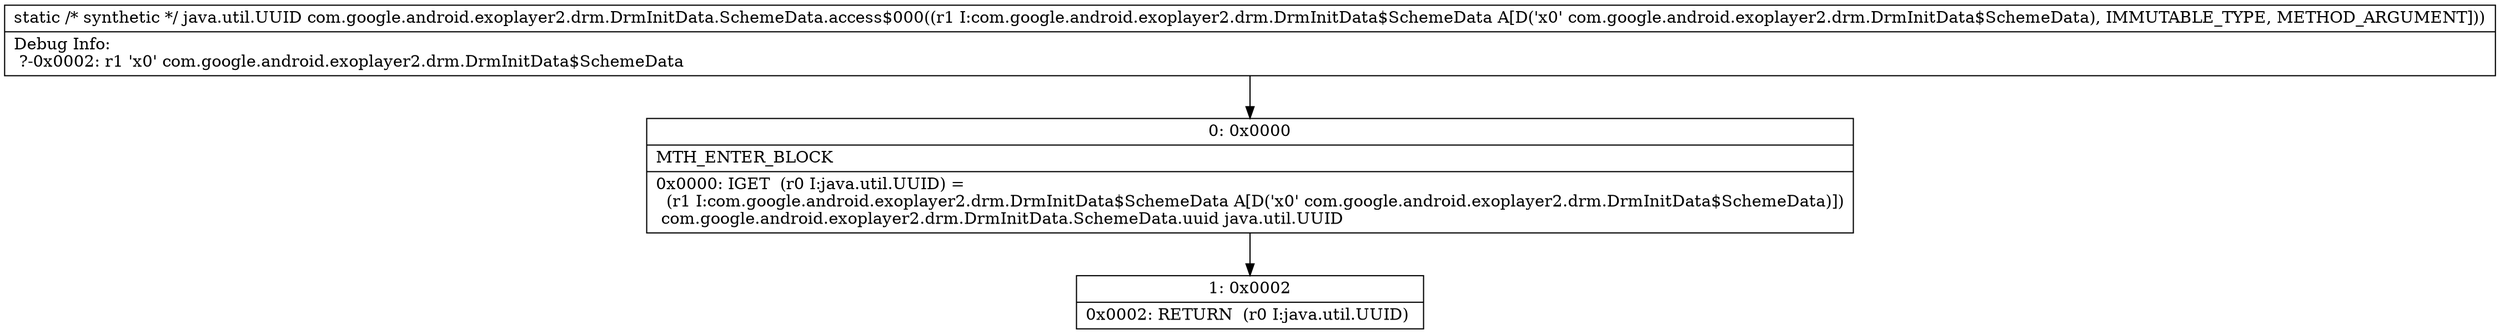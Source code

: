 digraph "CFG forcom.google.android.exoplayer2.drm.DrmInitData.SchemeData.access$000(Lcom\/google\/android\/exoplayer2\/drm\/DrmInitData$SchemeData;)Ljava\/util\/UUID;" {
Node_0 [shape=record,label="{0\:\ 0x0000|MTH_ENTER_BLOCK\l|0x0000: IGET  (r0 I:java.util.UUID) = \l  (r1 I:com.google.android.exoplayer2.drm.DrmInitData$SchemeData A[D('x0' com.google.android.exoplayer2.drm.DrmInitData$SchemeData)])\l com.google.android.exoplayer2.drm.DrmInitData.SchemeData.uuid java.util.UUID \l}"];
Node_1 [shape=record,label="{1\:\ 0x0002|0x0002: RETURN  (r0 I:java.util.UUID) \l}"];
MethodNode[shape=record,label="{static \/* synthetic *\/ java.util.UUID com.google.android.exoplayer2.drm.DrmInitData.SchemeData.access$000((r1 I:com.google.android.exoplayer2.drm.DrmInitData$SchemeData A[D('x0' com.google.android.exoplayer2.drm.DrmInitData$SchemeData), IMMUTABLE_TYPE, METHOD_ARGUMENT]))  | Debug Info:\l  ?\-0x0002: r1 'x0' com.google.android.exoplayer2.drm.DrmInitData$SchemeData\l}"];
MethodNode -> Node_0;
Node_0 -> Node_1;
}

